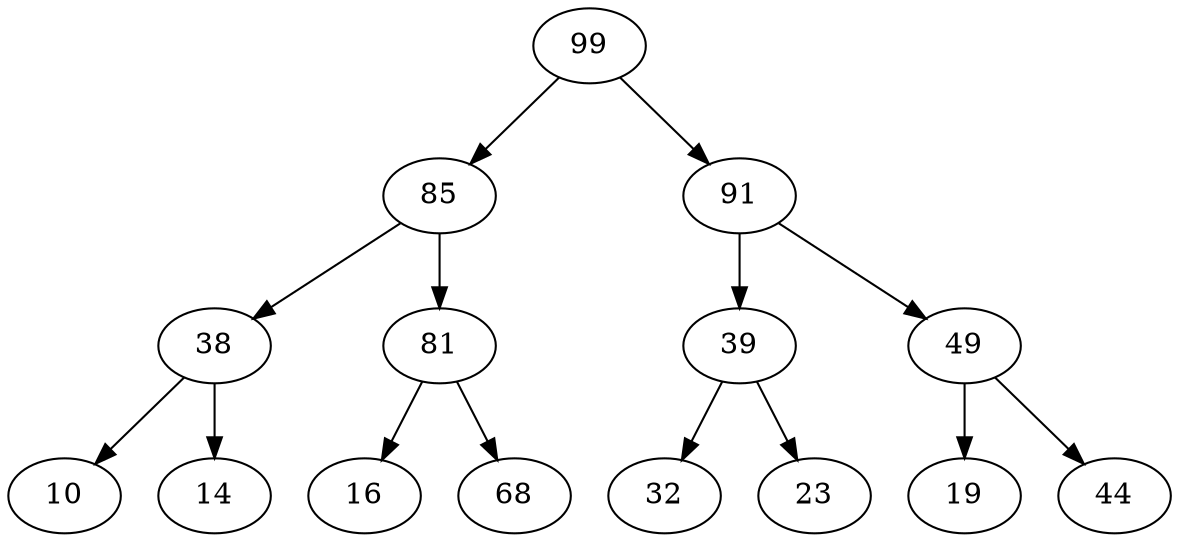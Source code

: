 digraph Heap {
99;
99 ->85;
99 ->91;
85;
85 ->38;
85 ->81;
91;
91 ->39;
91 ->49;
38;
38 ->10;
38 ->14;
81;
81 ->16;
81 ->68;
39;
39 ->32;
39 ->23;
49;
49 ->19;
49 ->44;
10;
14;
16;
68;
32;
23;
19;
44;
}